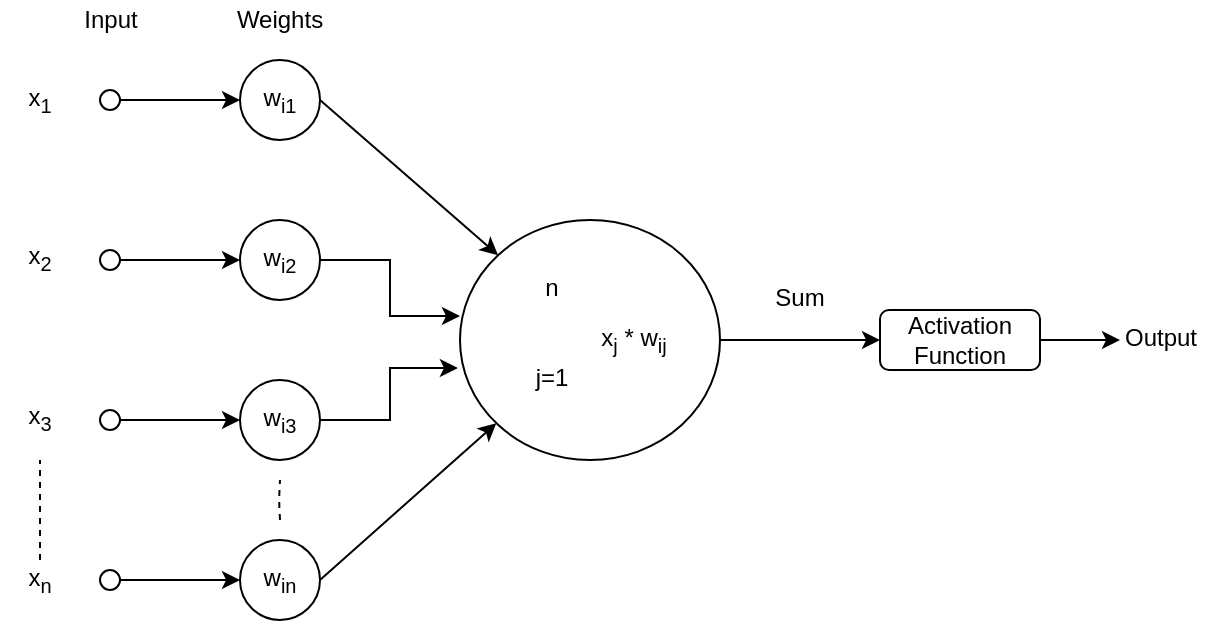 <mxfile version="13.1.14" type="github">
  <diagram id="MnWhXvnow7zXSZyKi_42" name="Page-1">
    <mxGraphModel dx="622" dy="502" grid="1" gridSize="10" guides="1" tooltips="1" connect="1" arrows="1" fold="1" page="1" pageScale="1" pageWidth="850" pageHeight="1100" math="0" shadow="0">
      <root>
        <mxCell id="0" />
        <mxCell id="1" parent="0" />
        <mxCell id="iNxaWUcbnLE6CEfqLUtP-1" value="w&lt;sub&gt;i1&lt;/sub&gt;" style="ellipse;whiteSpace=wrap;html=1;" parent="1" vertex="1">
          <mxGeometry x="160" y="80" width="40" height="40" as="geometry" />
        </mxCell>
        <mxCell id="iNxaWUcbnLE6CEfqLUtP-17" style="edgeStyle=orthogonalEdgeStyle;rounded=0;orthogonalLoop=1;jettySize=auto;html=1;entryX=-0.008;entryY=0.617;entryDx=0;entryDy=0;entryPerimeter=0;" parent="1" source="iNxaWUcbnLE6CEfqLUtP-3" target="iNxaWUcbnLE6CEfqLUtP-14" edge="1">
          <mxGeometry relative="1" as="geometry" />
        </mxCell>
        <mxCell id="iNxaWUcbnLE6CEfqLUtP-3" value="w&lt;sub&gt;i3&lt;/sub&gt;" style="ellipse;whiteSpace=wrap;html=1;" parent="1" vertex="1">
          <mxGeometry x="160" y="240" width="40" height="40" as="geometry" />
        </mxCell>
        <mxCell id="iNxaWUcbnLE6CEfqLUtP-16" style="edgeStyle=orthogonalEdgeStyle;rounded=0;orthogonalLoop=1;jettySize=auto;html=1;entryX=0;entryY=0.4;entryDx=0;entryDy=0;entryPerimeter=0;" parent="1" source="iNxaWUcbnLE6CEfqLUtP-4" target="iNxaWUcbnLE6CEfqLUtP-14" edge="1">
          <mxGeometry relative="1" as="geometry" />
        </mxCell>
        <mxCell id="iNxaWUcbnLE6CEfqLUtP-4" value="w&lt;sub&gt;i2&lt;/sub&gt;" style="ellipse;whiteSpace=wrap;html=1;" parent="1" vertex="1">
          <mxGeometry x="160" y="160" width="40" height="40" as="geometry" />
        </mxCell>
        <mxCell id="iNxaWUcbnLE6CEfqLUtP-5" value="w&lt;sub&gt;in&lt;/sub&gt;" style="ellipse;whiteSpace=wrap;html=1;" parent="1" vertex="1">
          <mxGeometry x="160" y="320" width="40" height="40" as="geometry" />
        </mxCell>
        <mxCell id="iNxaWUcbnLE6CEfqLUtP-6" value="" style="ellipse;whiteSpace=wrap;html=1;" parent="1" vertex="1">
          <mxGeometry x="90" y="95" width="10" height="10" as="geometry" />
        </mxCell>
        <mxCell id="iNxaWUcbnLE6CEfqLUtP-7" value="" style="ellipse;whiteSpace=wrap;html=1;" parent="1" vertex="1">
          <mxGeometry x="90" y="175" width="10" height="10" as="geometry" />
        </mxCell>
        <mxCell id="iNxaWUcbnLE6CEfqLUtP-8" value="" style="ellipse;whiteSpace=wrap;html=1;" parent="1" vertex="1">
          <mxGeometry x="90" y="255" width="10" height="10" as="geometry" />
        </mxCell>
        <mxCell id="iNxaWUcbnLE6CEfqLUtP-9" value="" style="ellipse;whiteSpace=wrap;html=1;" parent="1" vertex="1">
          <mxGeometry x="90" y="335" width="10" height="10" as="geometry" />
        </mxCell>
        <mxCell id="iNxaWUcbnLE6CEfqLUtP-10" value="" style="endArrow=classic;html=1;entryX=0;entryY=0.5;entryDx=0;entryDy=0;exitX=1;exitY=0.5;exitDx=0;exitDy=0;" parent="1" source="iNxaWUcbnLE6CEfqLUtP-6" target="iNxaWUcbnLE6CEfqLUtP-1" edge="1">
          <mxGeometry width="50" height="50" relative="1" as="geometry">
            <mxPoint x="300" y="290" as="sourcePoint" />
            <mxPoint x="350" y="240" as="targetPoint" />
          </mxGeometry>
        </mxCell>
        <mxCell id="iNxaWUcbnLE6CEfqLUtP-11" value="" style="endArrow=classic;html=1;exitX=1;exitY=0.5;exitDx=0;exitDy=0;entryX=0;entryY=0.5;entryDx=0;entryDy=0;" parent="1" source="iNxaWUcbnLE6CEfqLUtP-7" target="iNxaWUcbnLE6CEfqLUtP-4" edge="1">
          <mxGeometry width="50" height="50" relative="1" as="geometry">
            <mxPoint x="300" y="290" as="sourcePoint" />
            <mxPoint x="350" y="240" as="targetPoint" />
          </mxGeometry>
        </mxCell>
        <mxCell id="iNxaWUcbnLE6CEfqLUtP-12" value="" style="endArrow=classic;html=1;exitX=1;exitY=0.5;exitDx=0;exitDy=0;entryX=0;entryY=0.5;entryDx=0;entryDy=0;" parent="1" source="iNxaWUcbnLE6CEfqLUtP-8" target="iNxaWUcbnLE6CEfqLUtP-3" edge="1">
          <mxGeometry width="50" height="50" relative="1" as="geometry">
            <mxPoint x="300" y="290" as="sourcePoint" />
            <mxPoint x="350" y="240" as="targetPoint" />
          </mxGeometry>
        </mxCell>
        <mxCell id="iNxaWUcbnLE6CEfqLUtP-13" value="" style="endArrow=classic;html=1;exitX=1;exitY=0.5;exitDx=0;exitDy=0;entryX=0;entryY=0.5;entryDx=0;entryDy=0;" parent="1" source="iNxaWUcbnLE6CEfqLUtP-9" target="iNxaWUcbnLE6CEfqLUtP-5" edge="1">
          <mxGeometry width="50" height="50" relative="1" as="geometry">
            <mxPoint x="300" y="290" as="sourcePoint" />
            <mxPoint x="350" y="240" as="targetPoint" />
          </mxGeometry>
        </mxCell>
        <mxCell id="iNxaWUcbnLE6CEfqLUtP-39" value="" style="edgeStyle=orthogonalEdgeStyle;rounded=0;orthogonalLoop=1;jettySize=auto;html=1;" parent="1" source="iNxaWUcbnLE6CEfqLUtP-14" target="iNxaWUcbnLE6CEfqLUtP-38" edge="1">
          <mxGeometry relative="1" as="geometry" />
        </mxCell>
        <mxCell id="iNxaWUcbnLE6CEfqLUtP-14" value="" style="ellipse;whiteSpace=wrap;html=1;" parent="1" vertex="1">
          <mxGeometry x="270" y="160" width="130" height="120" as="geometry" />
        </mxCell>
        <mxCell id="iNxaWUcbnLE6CEfqLUtP-15" value="" style="endArrow=classic;html=1;entryX=0;entryY=0;entryDx=0;entryDy=0;exitX=1;exitY=0.5;exitDx=0;exitDy=0;" parent="1" source="iNxaWUcbnLE6CEfqLUtP-1" target="iNxaWUcbnLE6CEfqLUtP-14" edge="1">
          <mxGeometry width="50" height="50" relative="1" as="geometry">
            <mxPoint x="300" y="290" as="sourcePoint" />
            <mxPoint x="350" y="240" as="targetPoint" />
          </mxGeometry>
        </mxCell>
        <mxCell id="iNxaWUcbnLE6CEfqLUtP-19" value="" style="endArrow=classic;html=1;exitX=1;exitY=0.5;exitDx=0;exitDy=0;" parent="1" source="iNxaWUcbnLE6CEfqLUtP-5" target="iNxaWUcbnLE6CEfqLUtP-14" edge="1">
          <mxGeometry width="50" height="50" relative="1" as="geometry">
            <mxPoint x="300" y="290" as="sourcePoint" />
            <mxPoint x="350" y="240" as="targetPoint" />
          </mxGeometry>
        </mxCell>
        <mxCell id="iNxaWUcbnLE6CEfqLUtP-22" value="Input" style="text;html=1;align=center;verticalAlign=middle;resizable=0;points=[];autosize=1;" parent="1" vertex="1">
          <mxGeometry x="75" y="50" width="40" height="20" as="geometry" />
        </mxCell>
        <mxCell id="iNxaWUcbnLE6CEfqLUtP-23" value="x&lt;sub&gt;j&lt;/sub&gt; * w&lt;sub&gt;ij&lt;/sub&gt;" style="text;html=1;strokeColor=none;fillColor=none;align=center;verticalAlign=middle;whiteSpace=wrap;rounded=0;" parent="1" vertex="1">
          <mxGeometry x="332" y="205" width="50" height="30" as="geometry" />
        </mxCell>
        <mxCell id="iNxaWUcbnLE6CEfqLUtP-24" value="Weights" style="text;html=1;strokeColor=none;fillColor=none;align=center;verticalAlign=middle;whiteSpace=wrap;rounded=0;" parent="1" vertex="1">
          <mxGeometry x="160" y="50" width="40" height="20" as="geometry" />
        </mxCell>
        <mxCell id="iNxaWUcbnLE6CEfqLUtP-30" value="" style="shape=image;html=1;verticalAlign=top;verticalLabelPosition=bottom;labelBackgroundColor=#ffffff;imageAspect=0;aspect=fixed;image=https://cdn2.iconfinder.com/data/icons/gnomeicontheme/24x24/stock/data/stock_sum.png" parent="1" vertex="1">
          <mxGeometry x="300" y="204" width="32" height="32" as="geometry" />
        </mxCell>
        <mxCell id="iNxaWUcbnLE6CEfqLUtP-31" value="n" style="text;html=1;strokeColor=none;fillColor=none;align=center;verticalAlign=middle;whiteSpace=wrap;rounded=0;" parent="1" vertex="1">
          <mxGeometry x="296" y="184" width="40" height="20" as="geometry" />
        </mxCell>
        <mxCell id="iNxaWUcbnLE6CEfqLUtP-32" value="j=1" style="text;html=1;strokeColor=none;fillColor=none;align=center;verticalAlign=middle;whiteSpace=wrap;rounded=0;" parent="1" vertex="1">
          <mxGeometry x="296" y="229" width="40" height="20" as="geometry" />
        </mxCell>
        <mxCell id="iNxaWUcbnLE6CEfqLUtP-34" style="edgeStyle=orthogonalEdgeStyle;rounded=0;orthogonalLoop=1;jettySize=auto;html=1;exitX=0.5;exitY=1;exitDx=0;exitDy=0;" parent="1" edge="1">
          <mxGeometry relative="1" as="geometry">
            <mxPoint x="353" y="224" as="sourcePoint" />
            <mxPoint x="353" y="224" as="targetPoint" />
          </mxGeometry>
        </mxCell>
        <mxCell id="iNxaWUcbnLE6CEfqLUtP-41" style="edgeStyle=orthogonalEdgeStyle;rounded=0;orthogonalLoop=1;jettySize=auto;html=1;" parent="1" source="iNxaWUcbnLE6CEfqLUtP-38" edge="1">
          <mxGeometry relative="1" as="geometry">
            <mxPoint x="600" y="220" as="targetPoint" />
          </mxGeometry>
        </mxCell>
        <mxCell id="iNxaWUcbnLE6CEfqLUtP-38" value="Activation Function" style="rounded=1;whiteSpace=wrap;html=1;" parent="1" vertex="1">
          <mxGeometry x="480" y="205" width="80" height="30" as="geometry" />
        </mxCell>
        <mxCell id="iNxaWUcbnLE6CEfqLUtP-40" value="Sum" style="text;html=1;strokeColor=none;fillColor=none;align=center;verticalAlign=middle;whiteSpace=wrap;rounded=0;" parent="1" vertex="1">
          <mxGeometry x="420" y="189" width="40" height="20" as="geometry" />
        </mxCell>
        <mxCell id="iNxaWUcbnLE6CEfqLUtP-42" value="Output" style="text;html=1;align=center;verticalAlign=middle;resizable=0;points=[];autosize=1;" parent="1" vertex="1">
          <mxGeometry x="595" y="209" width="50" height="20" as="geometry" />
        </mxCell>
        <mxCell id="iNxaWUcbnLE6CEfqLUtP-43" value="x&lt;sub&gt;1&lt;/sub&gt;" style="text;html=1;strokeColor=none;fillColor=none;align=center;verticalAlign=middle;whiteSpace=wrap;rounded=0;" parent="1" vertex="1">
          <mxGeometry x="40" y="90" width="40" height="20" as="geometry" />
        </mxCell>
        <mxCell id="iNxaWUcbnLE6CEfqLUtP-44" value="x&lt;sub&gt;2&lt;/sub&gt;" style="text;html=1;strokeColor=none;fillColor=none;align=center;verticalAlign=middle;whiteSpace=wrap;rounded=0;" parent="1" vertex="1">
          <mxGeometry x="40" y="169" width="40" height="20" as="geometry" />
        </mxCell>
        <mxCell id="iNxaWUcbnLE6CEfqLUtP-45" value="x&lt;sub&gt;3&lt;/sub&gt;" style="text;html=1;strokeColor=none;fillColor=none;align=center;verticalAlign=middle;whiteSpace=wrap;rounded=0;" parent="1" vertex="1">
          <mxGeometry x="40" y="249" width="40" height="20" as="geometry" />
        </mxCell>
        <mxCell id="iNxaWUcbnLE6CEfqLUtP-46" value="x&lt;sub&gt;n&lt;/sub&gt;" style="text;html=1;strokeColor=none;fillColor=none;align=center;verticalAlign=middle;whiteSpace=wrap;rounded=0;" parent="1" vertex="1">
          <mxGeometry x="40" y="330" width="40" height="20" as="geometry" />
        </mxCell>
        <mxCell id="iNxaWUcbnLE6CEfqLUtP-47" value="" style="endArrow=none;dashed=1;html=1;exitX=0.5;exitY=0;exitDx=0;exitDy=0;" parent="1" source="iNxaWUcbnLE6CEfqLUtP-46" edge="1">
          <mxGeometry width="50" height="50" relative="1" as="geometry">
            <mxPoint x="50" y="330" as="sourcePoint" />
            <mxPoint x="60" y="280" as="targetPoint" />
            <Array as="points">
              <mxPoint x="60" y="300" />
            </Array>
          </mxGeometry>
        </mxCell>
        <mxCell id="OUARinPxl3u-DBZ7cYVZ-2" value="" style="endArrow=none;dashed=1;html=1;" edge="1" parent="1">
          <mxGeometry width="50" height="50" relative="1" as="geometry">
            <mxPoint x="180" y="310" as="sourcePoint" />
            <mxPoint x="180" y="290" as="targetPoint" />
            <Array as="points">
              <mxPoint x="179.5" y="300" />
            </Array>
          </mxGeometry>
        </mxCell>
      </root>
    </mxGraphModel>
  </diagram>
</mxfile>

